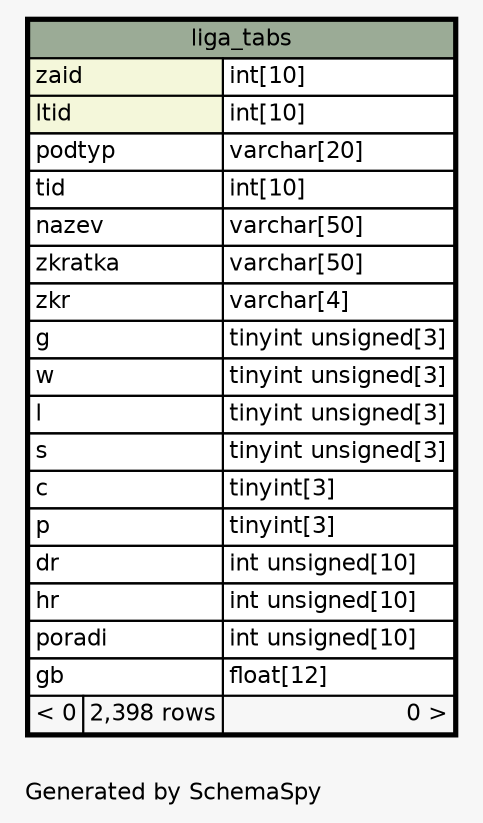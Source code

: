 // dot 2.38.0 on Mac OS X 10.9.4
// SchemaSpy rev 590
digraph "oneDegreeRelationshipsDiagram" {
  graph [
    rankdir="RL"
    bgcolor="#f7f7f7"
    label="\nGenerated by SchemaSpy"
    labeljust="l"
    nodesep="0.18"
    ranksep="0.46"
    fontname="Helvetica"
    fontsize="11"
  ];
  node [
    fontname="Helvetica"
    fontsize="11"
    shape="plaintext"
  ];
  edge [
    arrowsize="0.8"
  ];
  "liga_tabs" [
    label=<
    <TABLE BORDER="2" CELLBORDER="1" CELLSPACING="0" BGCOLOR="#ffffff">
      <TR><TD COLSPAN="3" BGCOLOR="#9bab96" ALIGN="CENTER">liga_tabs</TD></TR>
      <TR><TD PORT="zaid" COLSPAN="2" BGCOLOR="#f4f7da" ALIGN="LEFT">zaid</TD><TD PORT="zaid.type" ALIGN="LEFT">int[10]</TD></TR>
      <TR><TD PORT="ltid" COLSPAN="2" BGCOLOR="#f4f7da" ALIGN="LEFT">ltid</TD><TD PORT="ltid.type" ALIGN="LEFT">int[10]</TD></TR>
      <TR><TD PORT="podtyp" COLSPAN="2" ALIGN="LEFT">podtyp</TD><TD PORT="podtyp.type" ALIGN="LEFT">varchar[20]</TD></TR>
      <TR><TD PORT="tid" COLSPAN="2" ALIGN="LEFT">tid</TD><TD PORT="tid.type" ALIGN="LEFT">int[10]</TD></TR>
      <TR><TD PORT="nazev" COLSPAN="2" ALIGN="LEFT">nazev</TD><TD PORT="nazev.type" ALIGN="LEFT">varchar[50]</TD></TR>
      <TR><TD PORT="zkratka" COLSPAN="2" ALIGN="LEFT">zkratka</TD><TD PORT="zkratka.type" ALIGN="LEFT">varchar[50]</TD></TR>
      <TR><TD PORT="zkr" COLSPAN="2" ALIGN="LEFT">zkr</TD><TD PORT="zkr.type" ALIGN="LEFT">varchar[4]</TD></TR>
      <TR><TD PORT="g" COLSPAN="2" ALIGN="LEFT">g</TD><TD PORT="g.type" ALIGN="LEFT">tinyint unsigned[3]</TD></TR>
      <TR><TD PORT="w" COLSPAN="2" ALIGN="LEFT">w</TD><TD PORT="w.type" ALIGN="LEFT">tinyint unsigned[3]</TD></TR>
      <TR><TD PORT="l" COLSPAN="2" ALIGN="LEFT">l</TD><TD PORT="l.type" ALIGN="LEFT">tinyint unsigned[3]</TD></TR>
      <TR><TD PORT="s" COLSPAN="2" ALIGN="LEFT">s</TD><TD PORT="s.type" ALIGN="LEFT">tinyint unsigned[3]</TD></TR>
      <TR><TD PORT="c" COLSPAN="2" ALIGN="LEFT">c</TD><TD PORT="c.type" ALIGN="LEFT">tinyint[3]</TD></TR>
      <TR><TD PORT="p" COLSPAN="2" ALIGN="LEFT">p</TD><TD PORT="p.type" ALIGN="LEFT">tinyint[3]</TD></TR>
      <TR><TD PORT="dr" COLSPAN="2" ALIGN="LEFT">dr</TD><TD PORT="dr.type" ALIGN="LEFT">int unsigned[10]</TD></TR>
      <TR><TD PORT="hr" COLSPAN="2" ALIGN="LEFT">hr</TD><TD PORT="hr.type" ALIGN="LEFT">int unsigned[10]</TD></TR>
      <TR><TD PORT="poradi" COLSPAN="2" ALIGN="LEFT">poradi</TD><TD PORT="poradi.type" ALIGN="LEFT">int unsigned[10]</TD></TR>
      <TR><TD PORT="gb" COLSPAN="2" ALIGN="LEFT">gb</TD><TD PORT="gb.type" ALIGN="LEFT">float[12]</TD></TR>
      <TR><TD ALIGN="LEFT" BGCOLOR="#f7f7f7">&lt; 0</TD><TD ALIGN="RIGHT" BGCOLOR="#f7f7f7">2,398 rows</TD><TD ALIGN="RIGHT" BGCOLOR="#f7f7f7">0 &gt;</TD></TR>
    </TABLE>>
    URL="liga_tabs.html"
    tooltip="liga_tabs"
  ];
}
